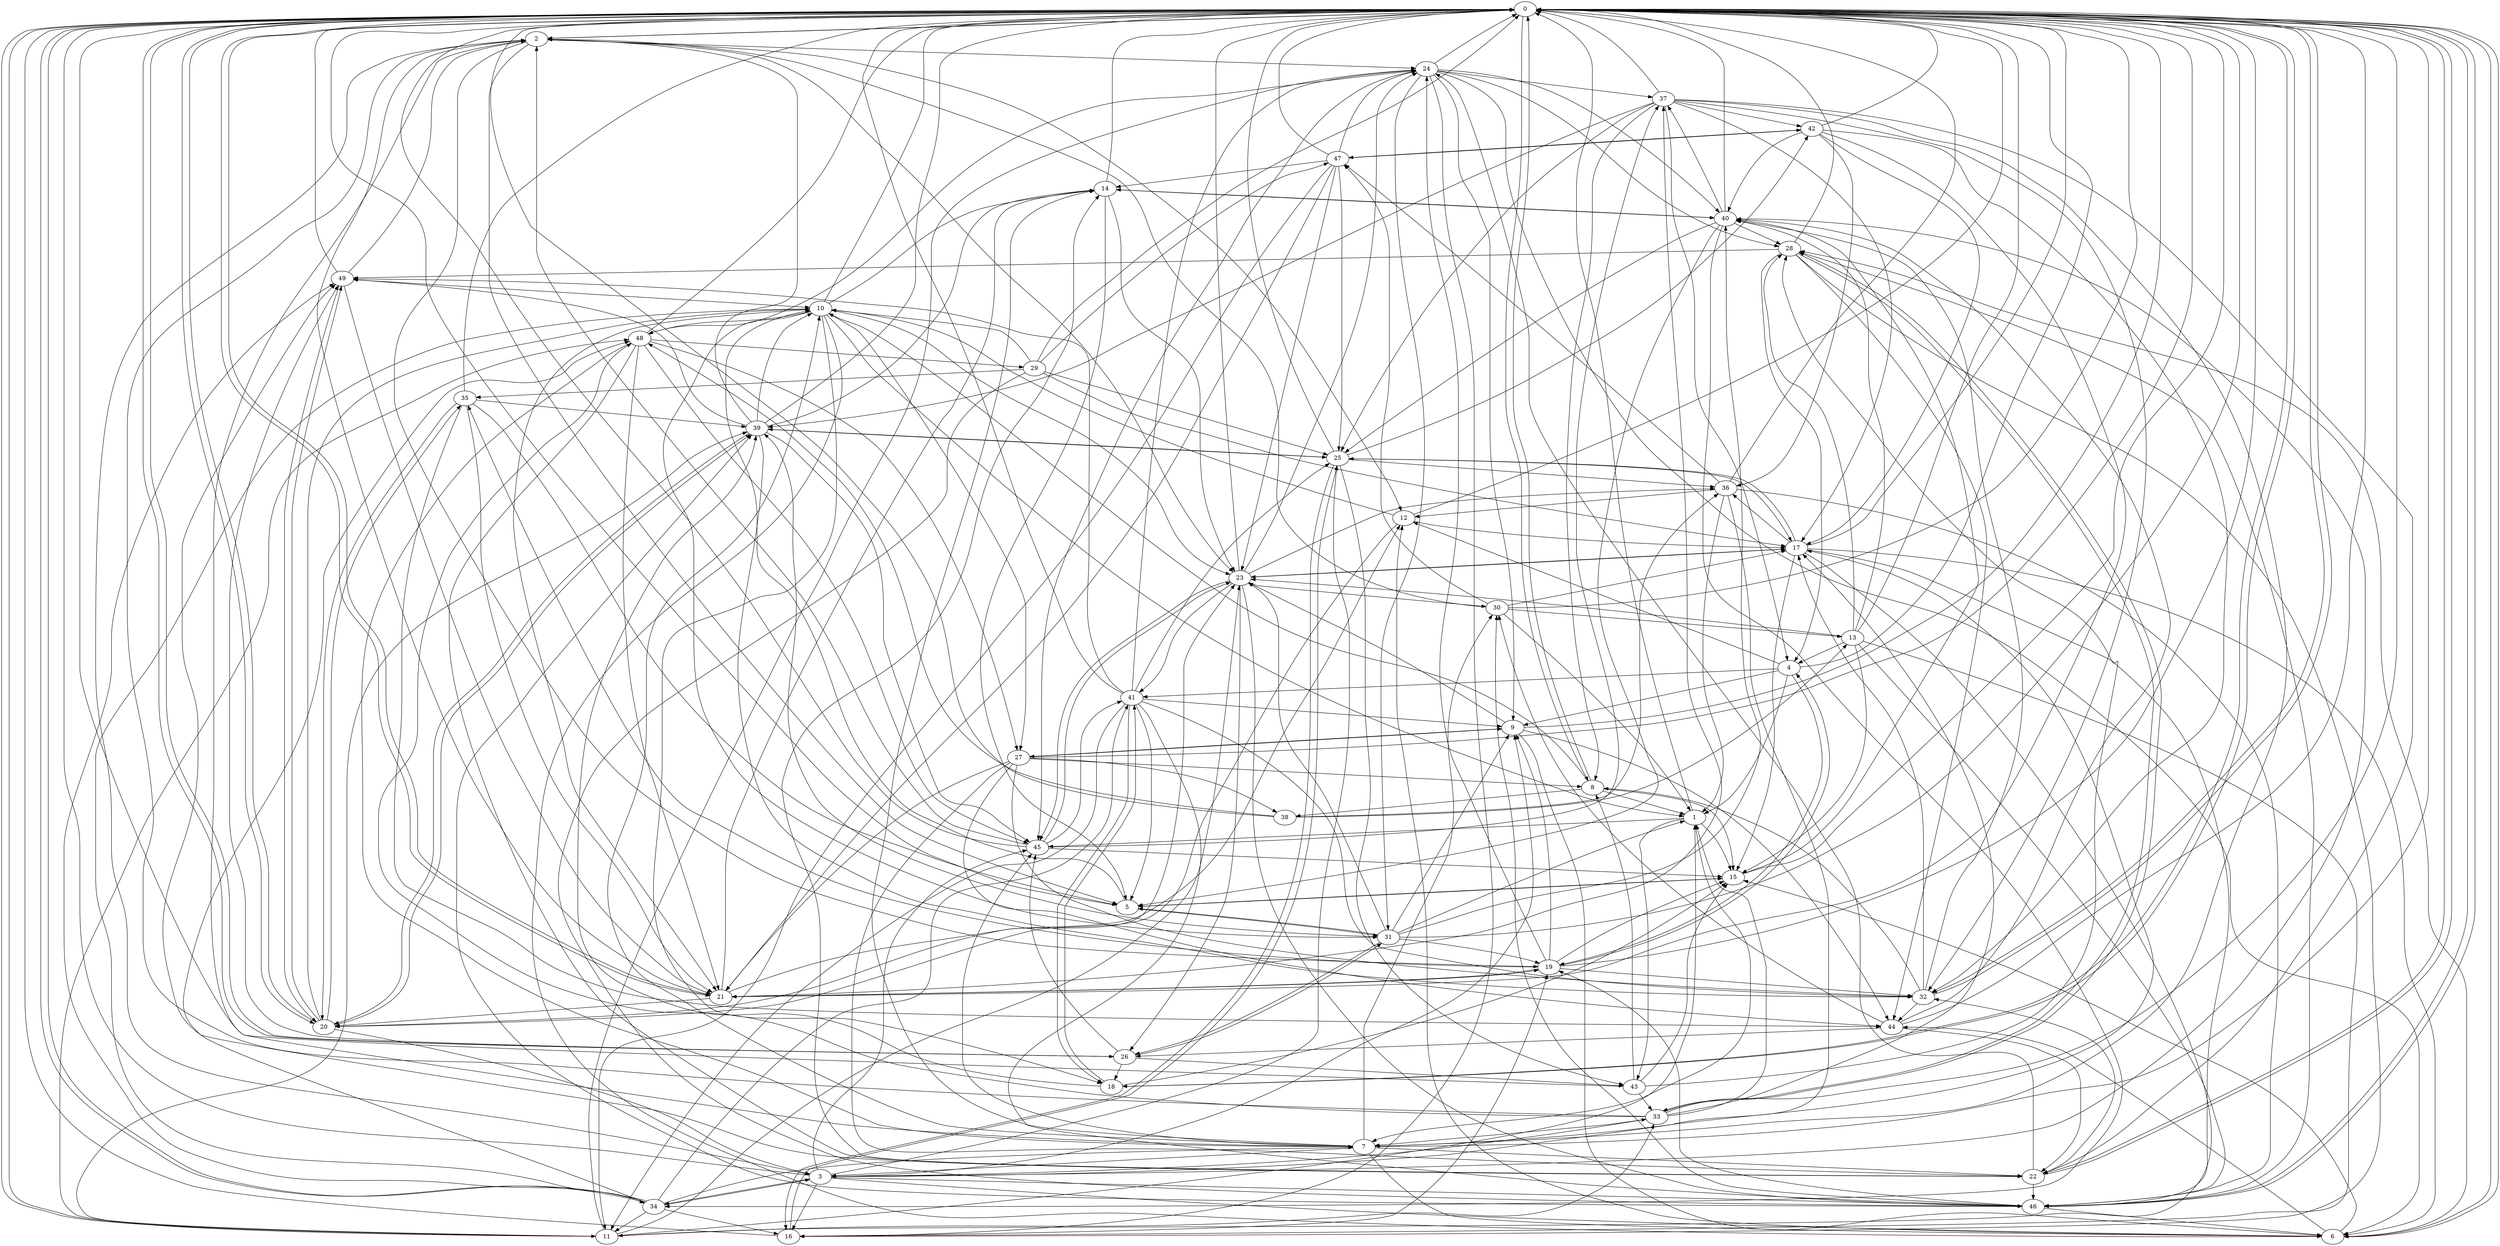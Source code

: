 strict digraph "" {
	0	 [component_delay=3];
	2	 [component_delay=3];
	0 -> 2	 [wire_delay=1];
	6	 [component_delay=3];
	0 -> 6	 [wire_delay=1];
	8	 [component_delay=3];
	0 -> 8	 [wire_delay=1];
	11	 [component_delay=3];
	0 -> 11	 [wire_delay=1];
	18	 [component_delay=3];
	0 -> 18	 [wire_delay=1];
	20	 [component_delay=3];
	0 -> 20	 [wire_delay=1];
	21	 [component_delay=3];
	0 -> 21	 [wire_delay=1];
	22	 [component_delay=3];
	0 -> 22	 [wire_delay=1];
	26	 [component_delay=3];
	0 -> 26	 [wire_delay=1];
	32	 [component_delay=3];
	0 -> 32	 [wire_delay=1];
	34	 [component_delay=3];
	0 -> 34	 [wire_delay=1];
	46	 [component_delay=3];
	0 -> 46	 [wire_delay=1];
	1	 [component_delay=3];
	1 -> 0	 [wire_delay=1];
	7	 [component_delay=3];
	1 -> 7	 [wire_delay=1];
	15	 [component_delay=3];
	1 -> 15	 [wire_delay=1];
	43	 [component_delay=3];
	1 -> 43	 [wire_delay=1];
	45	 [component_delay=3];
	1 -> 45	 [wire_delay=1];
	2 -> 0	 [wire_delay=1];
	3	 [component_delay=3];
	2 -> 3	 [wire_delay=1];
	5	 [component_delay=3];
	2 -> 5	 [wire_delay=1];
	12	 [component_delay=3];
	2 -> 12	 [wire_delay=1];
	19	 [component_delay=3];
	2 -> 19	 [wire_delay=1];
	23	 [component_delay=3];
	2 -> 23	 [wire_delay=1];
	24	 [component_delay=3];
	2 -> 24	 [wire_delay=1];
	3 -> 0	 [wire_delay=1];
	3 -> 6	 [wire_delay=1];
	9	 [component_delay=3];
	3 -> 9	 [wire_delay=1];
	16	 [component_delay=3];
	3 -> 16	 [wire_delay=1];
	25	 [component_delay=3];
	3 -> 25	 [wire_delay=1];
	33	 [component_delay=3];
	3 -> 33	 [wire_delay=1];
	3 -> 34	 [wire_delay=1];
	40	 [component_delay=3];
	3 -> 40	 [wire_delay=1];
	3 -> 45	 [wire_delay=1];
	3 -> 46	 [wire_delay=1];
	4	 [component_delay=3];
	4 -> 0	 [wire_delay=1];
	4 -> 1	 [wire_delay=1];
	4 -> 9	 [wire_delay=1];
	4 -> 12	 [wire_delay=1];
	4 -> 19	 [wire_delay=1];
	41	 [component_delay=3];
	4 -> 41	 [wire_delay=1];
	5 -> 0	 [wire_delay=1];
	10	 [component_delay=3];
	5 -> 10	 [wire_delay=1];
	5 -> 15	 [wire_delay=1];
	31	 [component_delay=3];
	5 -> 31	 [wire_delay=1];
	6 -> 0	 [wire_delay=1];
	6 -> 12	 [wire_delay=1];
	6 -> 15	 [wire_delay=1];
	28	 [component_delay=3];
	6 -> 28	 [wire_delay=1];
	44	 [component_delay=3];
	6 -> 44	 [wire_delay=1];
	7 -> 0	 [wire_delay=1];
	7 -> 2	 [wire_delay=1];
	7 -> 3	 [wire_delay=1];
	7 -> 6	 [wire_delay=1];
	7 -> 10	 [wire_delay=1];
	14	 [component_delay=3];
	7 -> 14	 [wire_delay=1];
	17	 [component_delay=3];
	7 -> 17	 [wire_delay=1];
	7 -> 22	 [wire_delay=1];
	30	 [component_delay=3];
	7 -> 30	 [wire_delay=1];
	7 -> 45	 [wire_delay=1];
	8 -> 0	 [wire_delay=1];
	8 -> 1	 [wire_delay=1];
	8 -> 10	 [wire_delay=1];
	8 -> 15	 [wire_delay=1];
	38	 [component_delay=3];
	8 -> 38	 [wire_delay=1];
	9 -> 0	 [wire_delay=1];
	9 -> 6	 [wire_delay=1];
	9 -> 23	 [wire_delay=1];
	27	 [component_delay=3];
	9 -> 27	 [wire_delay=1];
	9 -> 44	 [wire_delay=1];
	10 -> 0	 [wire_delay=1];
	10 -> 1	 [wire_delay=1];
	10 -> 6	 [wire_delay=1];
	10 -> 14	 [wire_delay=1];
	10 -> 18	 [wire_delay=1];
	10 -> 21	 [wire_delay=1];
	10 -> 23	 [wire_delay=1];
	10 -> 27	 [wire_delay=1];
	10 -> 31	 [wire_delay=1];
	48	 [component_delay=3];
	10 -> 48	 [wire_delay=1];
	11 -> 0	 [wire_delay=1];
	11 -> 1	 [wire_delay=1];
	11 -> 23	 [wire_delay=1];
	11 -> 24	 [wire_delay=1];
	11 -> 33	 [wire_delay=1];
	39	 [component_delay=3];
	11 -> 39	 [wire_delay=1];
	11 -> 48	 [wire_delay=1];
	12 -> 0	 [wire_delay=1];
	12 -> 10	 [wire_delay=1];
	12 -> 17	 [wire_delay=1];
	12 -> 20	 [wire_delay=1];
	13	 [component_delay=3];
	13 -> 0	 [wire_delay=1];
	13 -> 4	 [wire_delay=1];
	13 -> 15	 [wire_delay=1];
	13 -> 16	 [wire_delay=1];
	13 -> 23	 [wire_delay=1];
	13 -> 28	 [wire_delay=1];
	13 -> 40	 [wire_delay=1];
	13 -> 46	 [wire_delay=1];
	14 -> 0	 [wire_delay=1];
	14 -> 5	 [wire_delay=1];
	14 -> 23	 [wire_delay=1];
	14 -> 40	 [wire_delay=1];
	15 -> 0	 [wire_delay=1];
	15 -> 5	 [wire_delay=1];
	15 -> 40	 [wire_delay=1];
	16 -> 0	 [wire_delay=1];
	16 -> 19	 [wire_delay=1];
	16 -> 25	 [wire_delay=1];
	17 -> 0	 [wire_delay=1];
	17 -> 6	 [wire_delay=1];
	17 -> 11	 [wire_delay=1];
	17 -> 15	 [wire_delay=1];
	17 -> 23	 [wire_delay=1];
	17 -> 25	 [wire_delay=1];
	36	 [component_delay=3];
	17 -> 36	 [wire_delay=1];
	17 -> 46	 [wire_delay=1];
	18 -> 0	 [wire_delay=1];
	18 -> 15	 [wire_delay=1];
	18 -> 39	 [wire_delay=1];
	18 -> 41	 [wire_delay=1];
	19 -> 0	 [wire_delay=1];
	19 -> 4	 [wire_delay=1];
	19 -> 9	 [wire_delay=1];
	19 -> 15	 [wire_delay=1];
	19 -> 21	 [wire_delay=1];
	19 -> 24	 [wire_delay=1];
	19 -> 32	 [wire_delay=1];
	35	 [component_delay=3];
	19 -> 35	 [wire_delay=1];
	20 -> 0	 [wire_delay=1];
	20 -> 3	 [wire_delay=1];
	20 -> 10	 [wire_delay=1];
	20 -> 23	 [wire_delay=1];
	20 -> 35	 [wire_delay=1];
	20 -> 39	 [wire_delay=1];
	49	 [component_delay=3];
	20 -> 49	 [wire_delay=1];
	21 -> 0	 [wire_delay=1];
	21 -> 2	 [wire_delay=1];
	21 -> 12	 [wire_delay=1];
	21 -> 14	 [wire_delay=1];
	21 -> 19	 [wire_delay=1];
	21 -> 20	 [wire_delay=1];
	37	 [component_delay=3];
	21 -> 37	 [wire_delay=1];
	22 -> 0	 [wire_delay=1];
	22 -> 14	 [wire_delay=1];
	22 -> 24	 [wire_delay=1];
	22 -> 32	 [wire_delay=1];
	22 -> 46	 [wire_delay=1];
	22 -> 49	 [wire_delay=1];
	23 -> 0	 [wire_delay=1];
	23 -> 17	 [wire_delay=1];
	23 -> 24	 [wire_delay=1];
	23 -> 26	 [wire_delay=1];
	23 -> 30	 [wire_delay=1];
	23 -> 36	 [wire_delay=1];
	23 -> 41	 [wire_delay=1];
	23 -> 45	 [wire_delay=1];
	23 -> 46	 [wire_delay=1];
	24 -> 0	 [wire_delay=1];
	24 -> 6	 [wire_delay=1];
	24 -> 9	 [wire_delay=1];
	24 -> 16	 [wire_delay=1];
	24 -> 28	 [wire_delay=1];
	24 -> 31	 [wire_delay=1];
	24 -> 37	 [wire_delay=1];
	24 -> 40	 [wire_delay=1];
	24 -> 45	 [wire_delay=1];
	24 -> 48	 [wire_delay=1];
	25 -> 0	 [wire_delay=1];
	25 -> 16	 [wire_delay=1];
	25 -> 17	 [wire_delay=1];
	25 -> 36	 [wire_delay=1];
	25 -> 39	 [wire_delay=1];
	42	 [component_delay=3];
	25 -> 42	 [wire_delay=1];
	25 -> 43	 [wire_delay=1];
	26 -> 0	 [wire_delay=1];
	26 -> 18	 [wire_delay=1];
	26 -> 31	 [wire_delay=1];
	26 -> 43	 [wire_delay=1];
	26 -> 45	 [wire_delay=1];
	26 -> 49	 [wire_delay=1];
	27 -> 0	 [wire_delay=1];
	27 -> 8	 [wire_delay=1];
	27 -> 9	 [wire_delay=1];
	27 -> 21	 [wire_delay=1];
	27 -> 22	 [wire_delay=1];
	27 -> 32	 [wire_delay=1];
	27 -> 38	 [wire_delay=1];
	27 -> 44	 [wire_delay=1];
	28 -> 0	 [wire_delay=1];
	28 -> 4	 [wire_delay=1];
	28 -> 16	 [wire_delay=1];
	28 -> 33	 [wire_delay=1];
	28 -> 44	 [wire_delay=1];
	28 -> 49	 [wire_delay=1];
	29	 [component_delay=3];
	29 -> 0	 [wire_delay=1];
	29 -> 10	 [wire_delay=1];
	29 -> 17	 [wire_delay=1];
	29 -> 25	 [wire_delay=1];
	29 -> 35	 [wire_delay=1];
	29 -> 46	 [wire_delay=1];
	47	 [component_delay=3];
	29 -> 47	 [wire_delay=1];
	30 -> 0	 [wire_delay=1];
	30 -> 1	 [wire_delay=1];
	30 -> 2	 [wire_delay=1];
	30 -> 13	 [wire_delay=1];
	30 -> 17	 [wire_delay=1];
	30 -> 47	 [wire_delay=1];
	31 -> 0	 [wire_delay=1];
	31 -> 1	 [wire_delay=1];
	31 -> 5	 [wire_delay=1];
	31 -> 9	 [wire_delay=1];
	31 -> 19	 [wire_delay=1];
	31 -> 23	 [wire_delay=1];
	31 -> 26	 [wire_delay=1];
	31 -> 39	 [wire_delay=1];
	31 -> 40	 [wire_delay=1];
	32 -> 0	 [wire_delay=1];
	32 -> 8	 [wire_delay=1];
	32 -> 17	 [wire_delay=1];
	32 -> 40	 [wire_delay=1];
	32 -> 44	 [wire_delay=1];
	33 -> 0	 [wire_delay=1];
	33 -> 1	 [wire_delay=1];
	33 -> 2	 [wire_delay=1];
	33 -> 7	 [wire_delay=1];
	33 -> 17	 [wire_delay=1];
	33 -> 28	 [wire_delay=1];
	33 -> 48	 [wire_delay=1];
	34 -> 0	 [wire_delay=1];
	34 -> 3	 [wire_delay=1];
	34 -> 7	 [wire_delay=1];
	34 -> 10	 [wire_delay=1];
	34 -> 11	 [wire_delay=1];
	34 -> 16	 [wire_delay=1];
	34 -> 41	 [wire_delay=1];
	34 -> 48	 [wire_delay=1];
	34 -> 49	 [wire_delay=1];
	35 -> 0	 [wire_delay=1];
	35 -> 5	 [wire_delay=1];
	35 -> 20	 [wire_delay=1];
	35 -> 21	 [wire_delay=1];
	35 -> 39	 [wire_delay=1];
	35 -> 44	 [wire_delay=1];
	36 -> 0	 [wire_delay=1];
	36 -> 1	 [wire_delay=1];
	36 -> 3	 [wire_delay=1];
	36 -> 12	 [wire_delay=1];
	36 -> 46	 [wire_delay=1];
	36 -> 47	 [wire_delay=1];
	37 -> 0	 [wire_delay=1];
	37 -> 4	 [wire_delay=1];
	37 -> 7	 [wire_delay=1];
	37 -> 8	 [wire_delay=1];
	37 -> 17	 [wire_delay=1];
	37 -> 22	 [wire_delay=1];
	37 -> 25	 [wire_delay=1];
	37 -> 32	 [wire_delay=1];
	37 -> 39	 [wire_delay=1];
	37 -> 42	 [wire_delay=1];
	38 -> 0	 [wire_delay=1];
	38 -> 13	 [wire_delay=1];
	38 -> 36	 [wire_delay=1];
	38 -> 48	 [wire_delay=1];
	39 -> 0	 [wire_delay=1];
	39 -> 2	 [wire_delay=1];
	39 -> 10	 [wire_delay=1];
	39 -> 14	 [wire_delay=1];
	39 -> 20	 [wire_delay=1];
	39 -> 25	 [wire_delay=1];
	39 -> 32	 [wire_delay=1];
	39 -> 45	 [wire_delay=1];
	39 -> 49	 [wire_delay=1];
	40 -> 0	 [wire_delay=1];
	40 -> 5	 [wire_delay=1];
	40 -> 14	 [wire_delay=1];
	40 -> 25	 [wire_delay=1];
	40 -> 28	 [wire_delay=1];
	40 -> 34	 [wire_delay=1];
	40 -> 37	 [wire_delay=1];
	41 -> 0	 [wire_delay=1];
	41 -> 5	 [wire_delay=1];
	41 -> 9	 [wire_delay=1];
	41 -> 11	 [wire_delay=1];
	41 -> 18	 [wire_delay=1];
	41 -> 24	 [wire_delay=1];
	41 -> 25	 [wire_delay=1];
	41 -> 32	 [wire_delay=1];
	41 -> 46	 [wire_delay=1];
	41 -> 49	 [wire_delay=1];
	42 -> 0	 [wire_delay=1];
	42 -> 17	 [wire_delay=1];
	42 -> 21	 [wire_delay=1];
	42 -> 32	 [wire_delay=1];
	42 -> 36	 [wire_delay=1];
	42 -> 40	 [wire_delay=1];
	42 -> 47	 [wire_delay=1];
	43 -> 0	 [wire_delay=1];
	43 -> 8	 [wire_delay=1];
	43 -> 15	 [wire_delay=1];
	43 -> 28	 [wire_delay=1];
	43 -> 33	 [wire_delay=1];
	44 -> 0	 [wire_delay=1];
	44 -> 22	 [wire_delay=1];
	44 -> 26	 [wire_delay=1];
	44 -> 30	 [wire_delay=1];
	44 -> 40	 [wire_delay=1];
	45 -> 0	 [wire_delay=1];
	45 -> 2	 [wire_delay=1];
	45 -> 15	 [wire_delay=1];
	45 -> 23	 [wire_delay=1];
	45 -> 37	 [wire_delay=1];
	45 -> 41	 [wire_delay=1];
	46 -> 0	 [wire_delay=1];
	46 -> 6	 [wire_delay=1];
	46 -> 19	 [wire_delay=1];
	46 -> 28	 [wire_delay=1];
	46 -> 30	 [wire_delay=1];
	46 -> 39	 [wire_delay=1];
	47 -> 0	 [wire_delay=1];
	47 -> 11	 [wire_delay=1];
	47 -> 14	 [wire_delay=1];
	47 -> 21	 [wire_delay=1];
	47 -> 23	 [wire_delay=1];
	47 -> 24	 [wire_delay=1];
	47 -> 25	 [wire_delay=1];
	47 -> 42	 [wire_delay=1];
	48 -> 0	 [wire_delay=1];
	48 -> 7	 [wire_delay=1];
	48 -> 21	 [wire_delay=1];
	48 -> 22	 [wire_delay=1];
	48 -> 27	 [wire_delay=1];
	48 -> 29	 [wire_delay=1];
	48 -> 45	 [wire_delay=1];
	49 -> 0	 [wire_delay=1];
	49 -> 2	 [wire_delay=1];
	49 -> 10	 [wire_delay=1];
	49 -> 20	 [wire_delay=1];
	49 -> 21	 [wire_delay=1];
}

